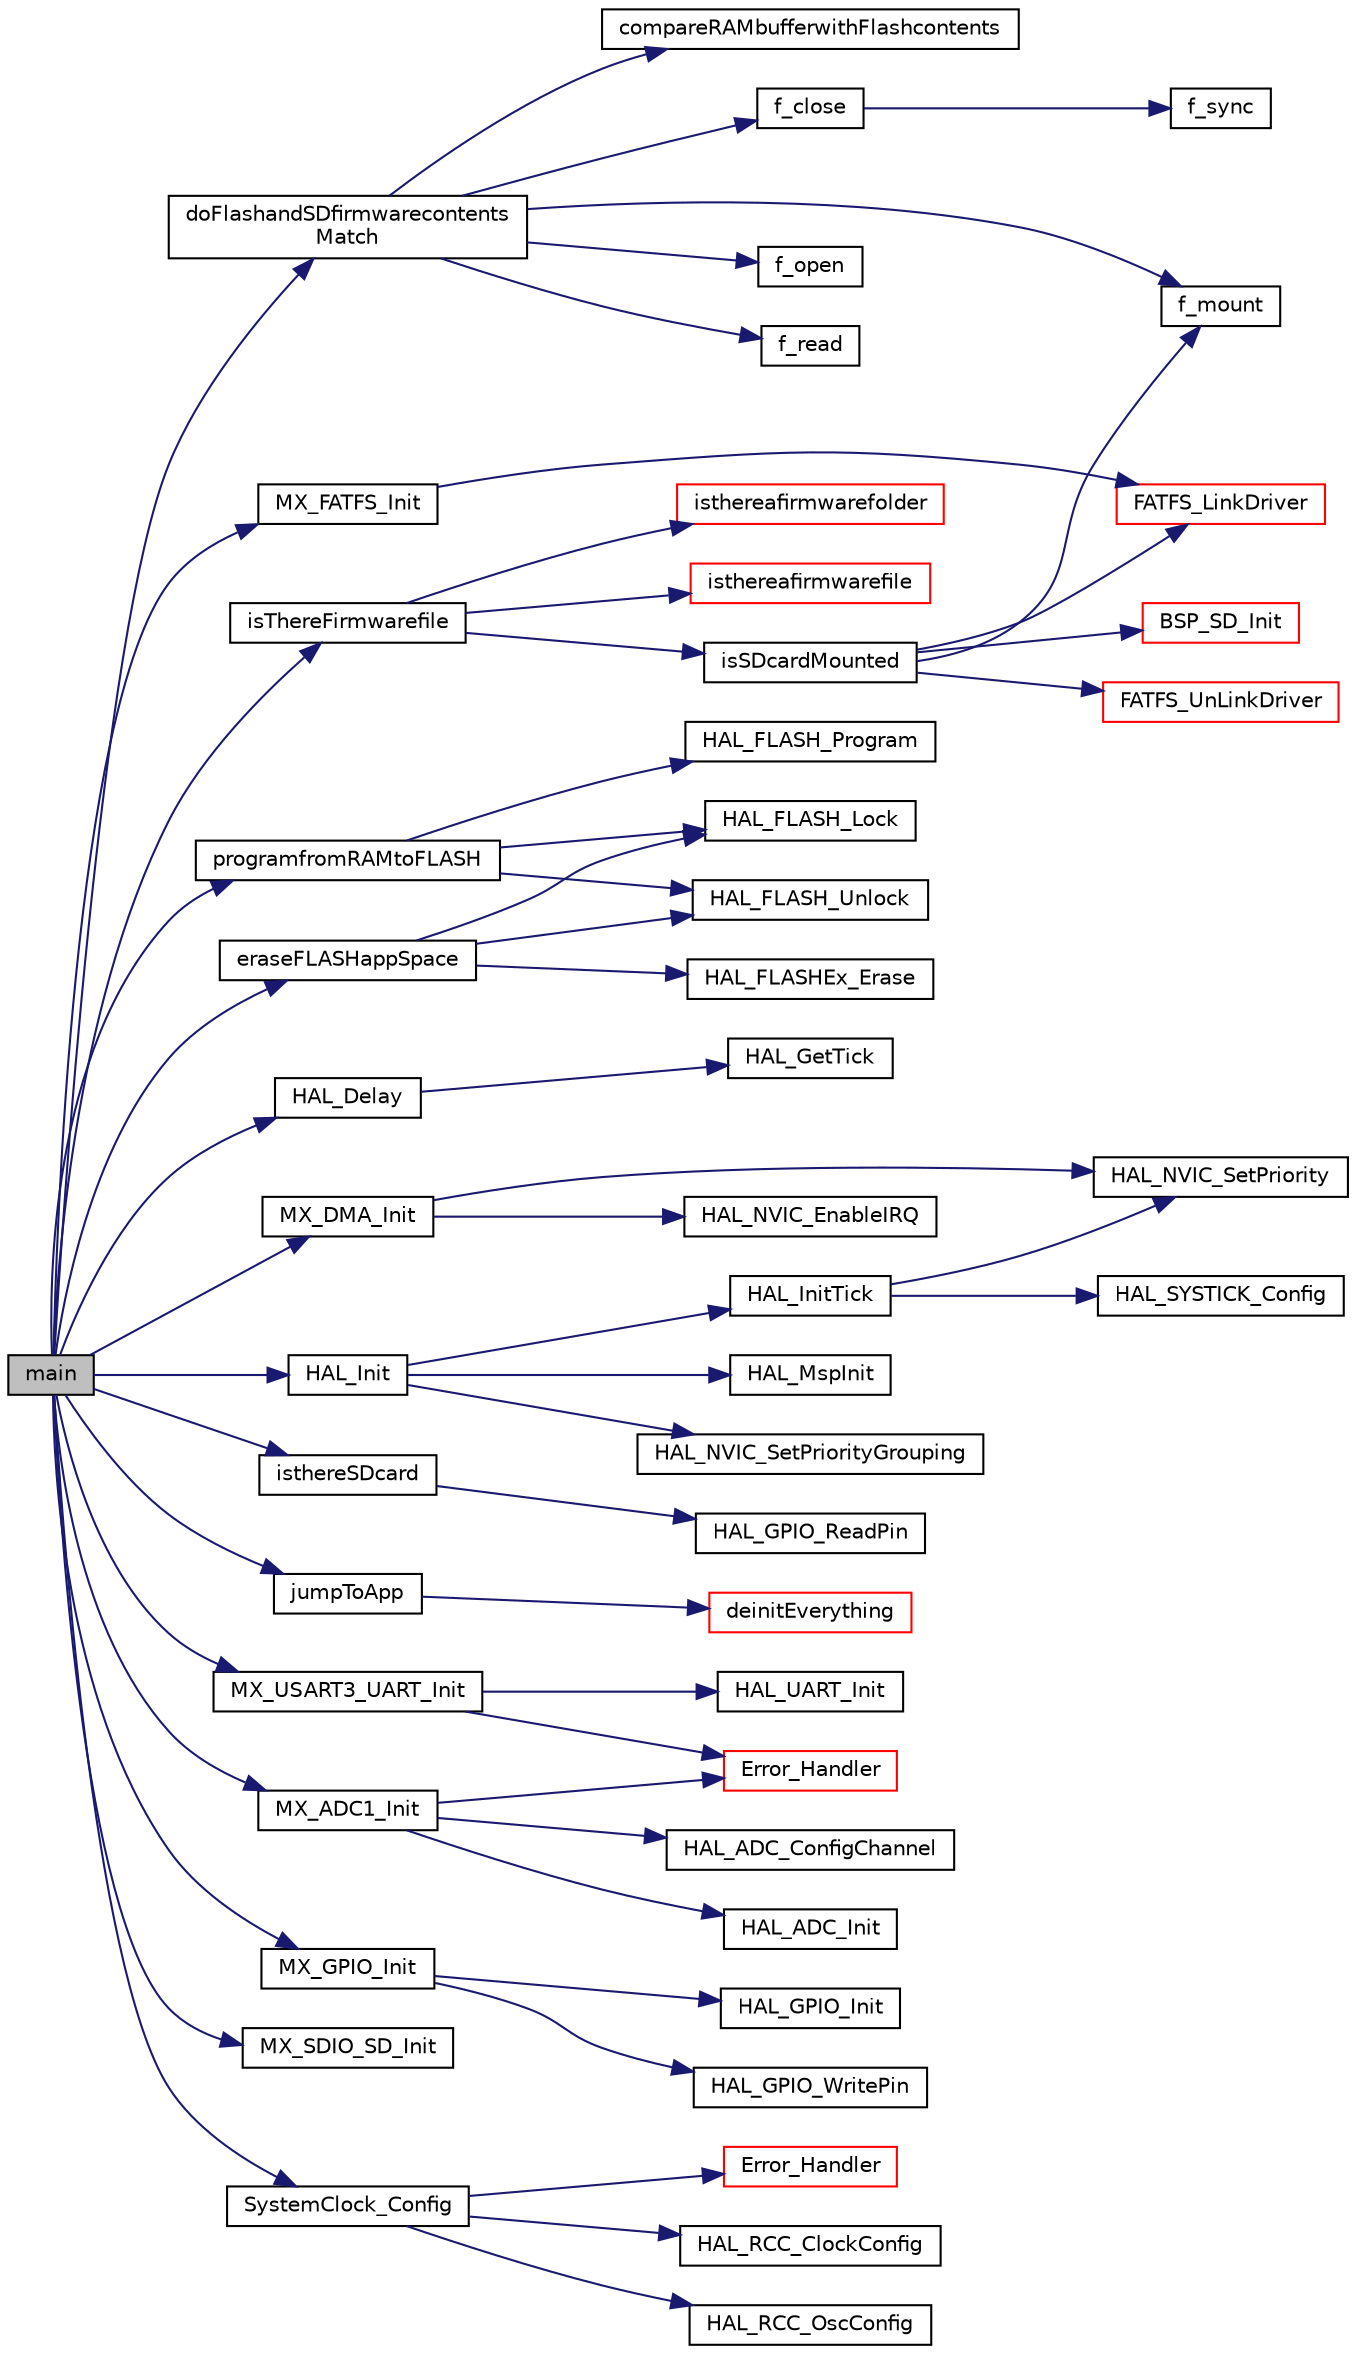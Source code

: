 digraph "main"
{
 // LATEX_PDF_SIZE
  edge [fontname="Helvetica",fontsize="10",labelfontname="Helvetica",labelfontsize="10"];
  node [fontname="Helvetica",fontsize="10",shape=record];
  rankdir="LR";
  Node1 [label="main",height=0.2,width=0.4,color="black", fillcolor="grey75", style="filled", fontcolor="black",tooltip="The application entry point."];
  Node1 -> Node2 [color="midnightblue",fontsize="10",style="solid",fontname="Helvetica"];
  Node2 [label="doFlashandSDfirmwarecontents\lMatch",height=0.2,width=0.4,color="black", fillcolor="white", style="filled",URL="$bootloader_main_8h.html#a46677f1496ee3f5c576bb791603ad181",tooltip=" "];
  Node2 -> Node3 [color="midnightblue",fontsize="10",style="solid",fontname="Helvetica"];
  Node3 [label="compareRAMbufferwithFlashcontents",height=0.2,width=0.4,color="black", fillcolor="white", style="filled",URL="$bootloader_main_8c.html#ad102a91892e4d71b73031ea346fa252c",tooltip=" "];
  Node2 -> Node4 [color="midnightblue",fontsize="10",style="solid",fontname="Helvetica"];
  Node4 [label="f_close",height=0.2,width=0.4,color="black", fillcolor="white", style="filled",URL="$ff_8c.html#a53882db20ef4323dcfd1874d7733ffc3",tooltip=" "];
  Node4 -> Node5 [color="midnightblue",fontsize="10",style="solid",fontname="Helvetica"];
  Node5 [label="f_sync",height=0.2,width=0.4,color="black", fillcolor="white", style="filled",URL="$ff_8c.html#ad69c7246b122ba56a134939ee0eaf847",tooltip=" "];
  Node2 -> Node6 [color="midnightblue",fontsize="10",style="solid",fontname="Helvetica"];
  Node6 [label="f_mount",height=0.2,width=0.4,color="black", fillcolor="white", style="filled",URL="$ff_8c.html#a16a934c2bbfa2160295810adc49d5509",tooltip=" "];
  Node2 -> Node7 [color="midnightblue",fontsize="10",style="solid",fontname="Helvetica"];
  Node7 [label="f_open",height=0.2,width=0.4,color="black", fillcolor="white", style="filled",URL="$ff_8c.html#aefdef7126128d99d0b3bd82c28e54d80",tooltip=" "];
  Node2 -> Node8 [color="midnightblue",fontsize="10",style="solid",fontname="Helvetica"];
  Node8 [label="f_read",height=0.2,width=0.4,color="black", fillcolor="white", style="filled",URL="$ff_8c.html#ac4c3dcb6869ca252888eebabe39727b3",tooltip=" "];
  Node1 -> Node9 [color="midnightblue",fontsize="10",style="solid",fontname="Helvetica"];
  Node9 [label="eraseFLASHappSpace",height=0.2,width=0.4,color="black", fillcolor="white", style="filled",URL="$bootloader_main_8h.html#a7d4543e2ded0bd1d2da1ffae6dbfff86",tooltip=" "];
  Node9 -> Node10 [color="midnightblue",fontsize="10",style="solid",fontname="Helvetica"];
  Node10 [label="HAL_FLASH_Lock",height=0.2,width=0.4,color="black", fillcolor="white", style="filled",URL="$group___f_l_a_s_h___exported___functions___group2.html#gae07eeca0b0aa9d5047f8df88d82f4bcd",tooltip=" "];
  Node9 -> Node11 [color="midnightblue",fontsize="10",style="solid",fontname="Helvetica"];
  Node11 [label="HAL_FLASH_Unlock",height=0.2,width=0.4,color="black", fillcolor="white", style="filled",URL="$group___f_l_a_s_h___exported___functions___group2.html#ga23d4ff42a8873bac585c92ce4f633747",tooltip=" "];
  Node9 -> Node12 [color="midnightblue",fontsize="10",style="solid",fontname="Helvetica"];
  Node12 [label="HAL_FLASHEx_Erase",height=0.2,width=0.4,color="black", fillcolor="white", style="filled",URL="$group___f_l_a_s_h_ex___exported___functions___group1.html#ga3e998fdfd05d4073fb9af251ad649531",tooltip=" "];
  Node1 -> Node13 [color="midnightblue",fontsize="10",style="solid",fontname="Helvetica"];
  Node13 [label="HAL_Delay",height=0.2,width=0.4,color="black", fillcolor="white", style="filled",URL="$group___h_a_l___exported___functions___group2.html#gab1dc1e6b438daacfe38a312a90221330",tooltip="This function provides minimum delay (in milliseconds) based on variable incremented."];
  Node13 -> Node14 [color="midnightblue",fontsize="10",style="solid",fontname="Helvetica"];
  Node14 [label="HAL_GetTick",height=0.2,width=0.4,color="black", fillcolor="white", style="filled",URL="$group___h_a_l___exported___functions___group2.html#gac9b3a85a73735ac840d0dcb59bc0fdd6",tooltip="Provides a tick value in millisecond."];
  Node1 -> Node15 [color="midnightblue",fontsize="10",style="solid",fontname="Helvetica"];
  Node15 [label="HAL_Init",height=0.2,width=0.4,color="black", fillcolor="white", style="filled",URL="$group___h_a_l___exported___functions___group1.html#gaecac54d350c3730e6831eb404e557dc4",tooltip="This function is used to initialize the HAL Library; it must be the first instruction to be executed ..."];
  Node15 -> Node16 [color="midnightblue",fontsize="10",style="solid",fontname="Helvetica"];
  Node16 [label="HAL_InitTick",height=0.2,width=0.4,color="black", fillcolor="white", style="filled",URL="$group___h_a_l___exported___functions___group1.html#ga44d1542f9985b2243b14a41070cc41cc",tooltip="This function configures the source of the time base. The time source is configured to have 1ms time ..."];
  Node16 -> Node17 [color="midnightblue",fontsize="10",style="solid",fontname="Helvetica"];
  Node17 [label="HAL_NVIC_SetPriority",height=0.2,width=0.4,color="black", fillcolor="white", style="filled",URL="$group___c_o_r_t_e_x___exported___functions___group1.html#ga8581a82025a4780efd00876a66e3e91b",tooltip=" "];
  Node16 -> Node18 [color="midnightblue",fontsize="10",style="solid",fontname="Helvetica"];
  Node18 [label="HAL_SYSTICK_Config",height=0.2,width=0.4,color="black", fillcolor="white", style="filled",URL="$group___c_o_r_t_e_x___exported___functions___group1.html#gac3a3f0d53c315523a8e6e7bcac1940cf",tooltip=" "];
  Node15 -> Node19 [color="midnightblue",fontsize="10",style="solid",fontname="Helvetica"];
  Node19 [label="HAL_MspInit",height=0.2,width=0.4,color="black", fillcolor="white", style="filled",URL="$stm32f4xx__hal__msp_8c.html#gae4fb8e66865c87d0ebab74a726a6891f",tooltip="Initialize the MSP."];
  Node15 -> Node20 [color="midnightblue",fontsize="10",style="solid",fontname="Helvetica"];
  Node20 [label="HAL_NVIC_SetPriorityGrouping",height=0.2,width=0.4,color="black", fillcolor="white", style="filled",URL="$group___c_o_r_t_e_x___exported___functions___group1.html#gad9be53e08b1498adea006e5e037f238f",tooltip=" "];
  Node1 -> Node21 [color="midnightblue",fontsize="10",style="solid",fontname="Helvetica"];
  Node21 [label="isThereFirmwarefile",height=0.2,width=0.4,color="black", fillcolor="white", style="filled",URL="$bootloader_main_8h.html#a00dc442d16eb0c90dd198e8808879454",tooltip=" "];
  Node21 -> Node22 [color="midnightblue",fontsize="10",style="solid",fontname="Helvetica"];
  Node22 [label="isSDcardMounted",height=0.2,width=0.4,color="black", fillcolor="white", style="filled",URL="$bootloader_main_8c.html#ab9d6015915e86857d061d4f4e3a034c1",tooltip=" "];
  Node22 -> Node23 [color="midnightblue",fontsize="10",style="solid",fontname="Helvetica"];
  Node23 [label="BSP_SD_Init",height=0.2,width=0.4,color="red", fillcolor="white", style="filled",URL="$bsp__driver__sd_8c.html#afe208758d02f97e12c2eecbf604c1726",tooltip="Initializes the SD card device."];
  Node22 -> Node6 [color="midnightblue",fontsize="10",style="solid",fontname="Helvetica"];
  Node22 -> Node27 [color="midnightblue",fontsize="10",style="solid",fontname="Helvetica"];
  Node27 [label="FATFS_LinkDriver",height=0.2,width=0.4,color="red", fillcolor="white", style="filled",URL="$ff__gen__drv_8c.html#a95dad42ba07bb7d48cb5fb5fd3c8ef6f",tooltip="Links a compatible diskio driver and increments the number of active linked drivers."];
  Node22 -> Node29 [color="midnightblue",fontsize="10",style="solid",fontname="Helvetica"];
  Node29 [label="FATFS_UnLinkDriver",height=0.2,width=0.4,color="red", fillcolor="white", style="filled",URL="$ff__gen__drv_8c.html#a5f457aa4e15830f4c77a9fa766f761d3",tooltip="Unlinks a diskio driver and decrements the number of active linked drivers."];
  Node21 -> Node31 [color="midnightblue",fontsize="10",style="solid",fontname="Helvetica"];
  Node31 [label="isthereafirmwarefile",height=0.2,width=0.4,color="red", fillcolor="white", style="filled",URL="$bootloader_main_8c.html#a51b01b9a7dc09793089182ed2854c313",tooltip=" "];
  Node21 -> Node33 [color="midnightblue",fontsize="10",style="solid",fontname="Helvetica"];
  Node33 [label="isthereafirmwarefolder",height=0.2,width=0.4,color="red", fillcolor="white", style="filled",URL="$bootloader_main_8c.html#aa49a0465ed710d7bea43b2e0a4f6a945",tooltip=" "];
  Node1 -> Node35 [color="midnightblue",fontsize="10",style="solid",fontname="Helvetica"];
  Node35 [label="isthereSDcard",height=0.2,width=0.4,color="black", fillcolor="white", style="filled",URL="$bootloader_main_8h.html#acbe4793c98f5c72fd4d58e3df85d2312",tooltip=" "];
  Node35 -> Node26 [color="midnightblue",fontsize="10",style="solid",fontname="Helvetica"];
  Node26 [label="HAL_GPIO_ReadPin",height=0.2,width=0.4,color="black", fillcolor="white", style="filled",URL="$group___g_p_i_o___exported___functions___group2.html#gaf2b819ea6551319ddd5670db318d2e4e",tooltip=" "];
  Node1 -> Node36 [color="midnightblue",fontsize="10",style="solid",fontname="Helvetica"];
  Node36 [label="jumpToApp",height=0.2,width=0.4,color="black", fillcolor="white", style="filled",URL="$bootloader_main_8h.html#a1ac0dd897f22b1f895670c8b55a3338c",tooltip=" "];
  Node36 -> Node37 [color="midnightblue",fontsize="10",style="solid",fontname="Helvetica"];
  Node37 [label="deinitEverything",height=0.2,width=0.4,color="red", fillcolor="white", style="filled",URL="$bootloader_main_8c.html#abc0f16be0d136ae4392a954edb12cbe0",tooltip=" "];
  Node1 -> Node43 [color="midnightblue",fontsize="10",style="solid",fontname="Helvetica"];
  Node43 [label="MX_ADC1_Init",height=0.2,width=0.4,color="black", fillcolor="white", style="filled",URL="$adc_8h.html#acccd58aa70215a6b184ad242312ffd0c",tooltip=" "];
  Node43 -> Node44 [color="midnightblue",fontsize="10",style="solid",fontname="Helvetica"];
  Node44 [label="Error_Handler",height=0.2,width=0.4,color="red", fillcolor="white", style="filled",URL="$main_8h.html#a1730ffe1e560465665eb47d9264826f9",tooltip="This function is executed in case of error occurrence."];
  Node43 -> Node46 [color="midnightblue",fontsize="10",style="solid",fontname="Helvetica"];
  Node46 [label="HAL_ADC_ConfigChannel",height=0.2,width=0.4,color="black", fillcolor="white", style="filled",URL="$group___a_d_c___exported___functions___group3.html#gac6f70c4927204d6f50ab44c8e4800106",tooltip=" "];
  Node43 -> Node47 [color="midnightblue",fontsize="10",style="solid",fontname="Helvetica"];
  Node47 [label="HAL_ADC_Init",height=0.2,width=0.4,color="black", fillcolor="white", style="filled",URL="$group___a_d_c___exported___functions___group1.html#ga33ddb73d4880bd425aaa43c5c52bb13a",tooltip=" "];
  Node1 -> Node48 [color="midnightblue",fontsize="10",style="solid",fontname="Helvetica"];
  Node48 [label="MX_DMA_Init",height=0.2,width=0.4,color="black", fillcolor="white", style="filled",URL="$dma_8h.html#a323249dac769f9855c10b4ec9446b707",tooltip=" "];
  Node48 -> Node49 [color="midnightblue",fontsize="10",style="solid",fontname="Helvetica"];
  Node49 [label="HAL_NVIC_EnableIRQ",height=0.2,width=0.4,color="black", fillcolor="white", style="filled",URL="$group___c_o_r_t_e_x___exported___functions___group1.html#gaaad4492c1b25e006d69948a15790352a",tooltip=" "];
  Node48 -> Node17 [color="midnightblue",fontsize="10",style="solid",fontname="Helvetica"];
  Node1 -> Node50 [color="midnightblue",fontsize="10",style="solid",fontname="Helvetica"];
  Node50 [label="MX_FATFS_Init",height=0.2,width=0.4,color="black", fillcolor="white", style="filled",URL="$fatfs_8c.html#a3712bd1d3043334cf9343acc30bd2604",tooltip=" "];
  Node50 -> Node27 [color="midnightblue",fontsize="10",style="solid",fontname="Helvetica"];
  Node1 -> Node51 [color="midnightblue",fontsize="10",style="solid",fontname="Helvetica"];
  Node51 [label="MX_GPIO_Init",height=0.2,width=0.4,color="black", fillcolor="white", style="filled",URL="$gpio_8h.html#ac724e431d2af879252de35615be2bdea",tooltip=" "];
  Node51 -> Node52 [color="midnightblue",fontsize="10",style="solid",fontname="Helvetica"];
  Node52 [label="HAL_GPIO_Init",height=0.2,width=0.4,color="black", fillcolor="white", style="filled",URL="$group___g_p_i_o___exported___functions___group1.html#ga41bda93b6dd639e4905fdb1454eff98e",tooltip=" "];
  Node51 -> Node53 [color="midnightblue",fontsize="10",style="solid",fontname="Helvetica"];
  Node53 [label="HAL_GPIO_WritePin",height=0.2,width=0.4,color="black", fillcolor="white", style="filled",URL="$group___g_p_i_o___exported___functions___group2.html#gaf4b97bdf533a02f51ef696d43b6da5c4",tooltip=" "];
  Node1 -> Node54 [color="midnightblue",fontsize="10",style="solid",fontname="Helvetica"];
  Node54 [label="MX_SDIO_SD_Init",height=0.2,width=0.4,color="black", fillcolor="white", style="filled",URL="$sdio_8h.html#a4e76294e27e4d4955797651c4e2bb278",tooltip=" "];
  Node1 -> Node55 [color="midnightblue",fontsize="10",style="solid",fontname="Helvetica"];
  Node55 [label="MX_USART3_UART_Init",height=0.2,width=0.4,color="black", fillcolor="white", style="filled",URL="$usart_8h.html#a3d04b903a77089f6ce08dd0bf1c81a81",tooltip=" "];
  Node55 -> Node44 [color="midnightblue",fontsize="10",style="solid",fontname="Helvetica"];
  Node55 -> Node56 [color="midnightblue",fontsize="10",style="solid",fontname="Helvetica"];
  Node56 [label="HAL_UART_Init",height=0.2,width=0.4,color="black", fillcolor="white", style="filled",URL="$group___u_a_r_t___exported___functions___group1.html#gabe47045024787099b0bfa82bbe7b0b6a",tooltip=" "];
  Node1 -> Node57 [color="midnightblue",fontsize="10",style="solid",fontname="Helvetica"];
  Node57 [label="programfromRAMtoFLASH",height=0.2,width=0.4,color="black", fillcolor="white", style="filled",URL="$bootloader_main_8h.html#a7ee4693b04d0b0431767d7f4fa02d961",tooltip=" "];
  Node57 -> Node10 [color="midnightblue",fontsize="10",style="solid",fontname="Helvetica"];
  Node57 -> Node58 [color="midnightblue",fontsize="10",style="solid",fontname="Helvetica"];
  Node58 [label="HAL_FLASH_Program",height=0.2,width=0.4,color="black", fillcolor="white", style="filled",URL="$group___f_l_a_s_h___exported___functions___group1.html#gab94b3dc16c5c6fcc30ba2cb897de8bae",tooltip=" "];
  Node57 -> Node11 [color="midnightblue",fontsize="10",style="solid",fontname="Helvetica"];
  Node1 -> Node59 [color="midnightblue",fontsize="10",style="solid",fontname="Helvetica"];
  Node59 [label="SystemClock_Config",height=0.2,width=0.4,color="black", fillcolor="white", style="filled",URL="$main_8c.html#a70af21c671abfcc773614a9a4f63d920",tooltip="System Clock Configuration."];
  Node59 -> Node60 [color="midnightblue",fontsize="10",style="solid",fontname="Helvetica"];
  Node60 [label="Error_Handler",height=0.2,width=0.4,color="red", fillcolor="white", style="filled",URL="$main_8c.html#a1730ffe1e560465665eb47d9264826f9",tooltip="This function is executed in case of error occurrence."];
  Node59 -> Node61 [color="midnightblue",fontsize="10",style="solid",fontname="Helvetica"];
  Node61 [label="HAL_RCC_ClockConfig",height=0.2,width=0.4,color="black", fillcolor="white", style="filled",URL="$group___r_c_c___exported___functions___group1.html#gad0a4b5c7459219fafc15f3f867563ef3",tooltip=" "];
  Node59 -> Node62 [color="midnightblue",fontsize="10",style="solid",fontname="Helvetica"];
  Node62 [label="HAL_RCC_OscConfig",height=0.2,width=0.4,color="black", fillcolor="white", style="filled",URL="$group___r_c_c___exported___functions___group1.html#ga9c504088722e03830df6caad932ad06b",tooltip=" "];
}
